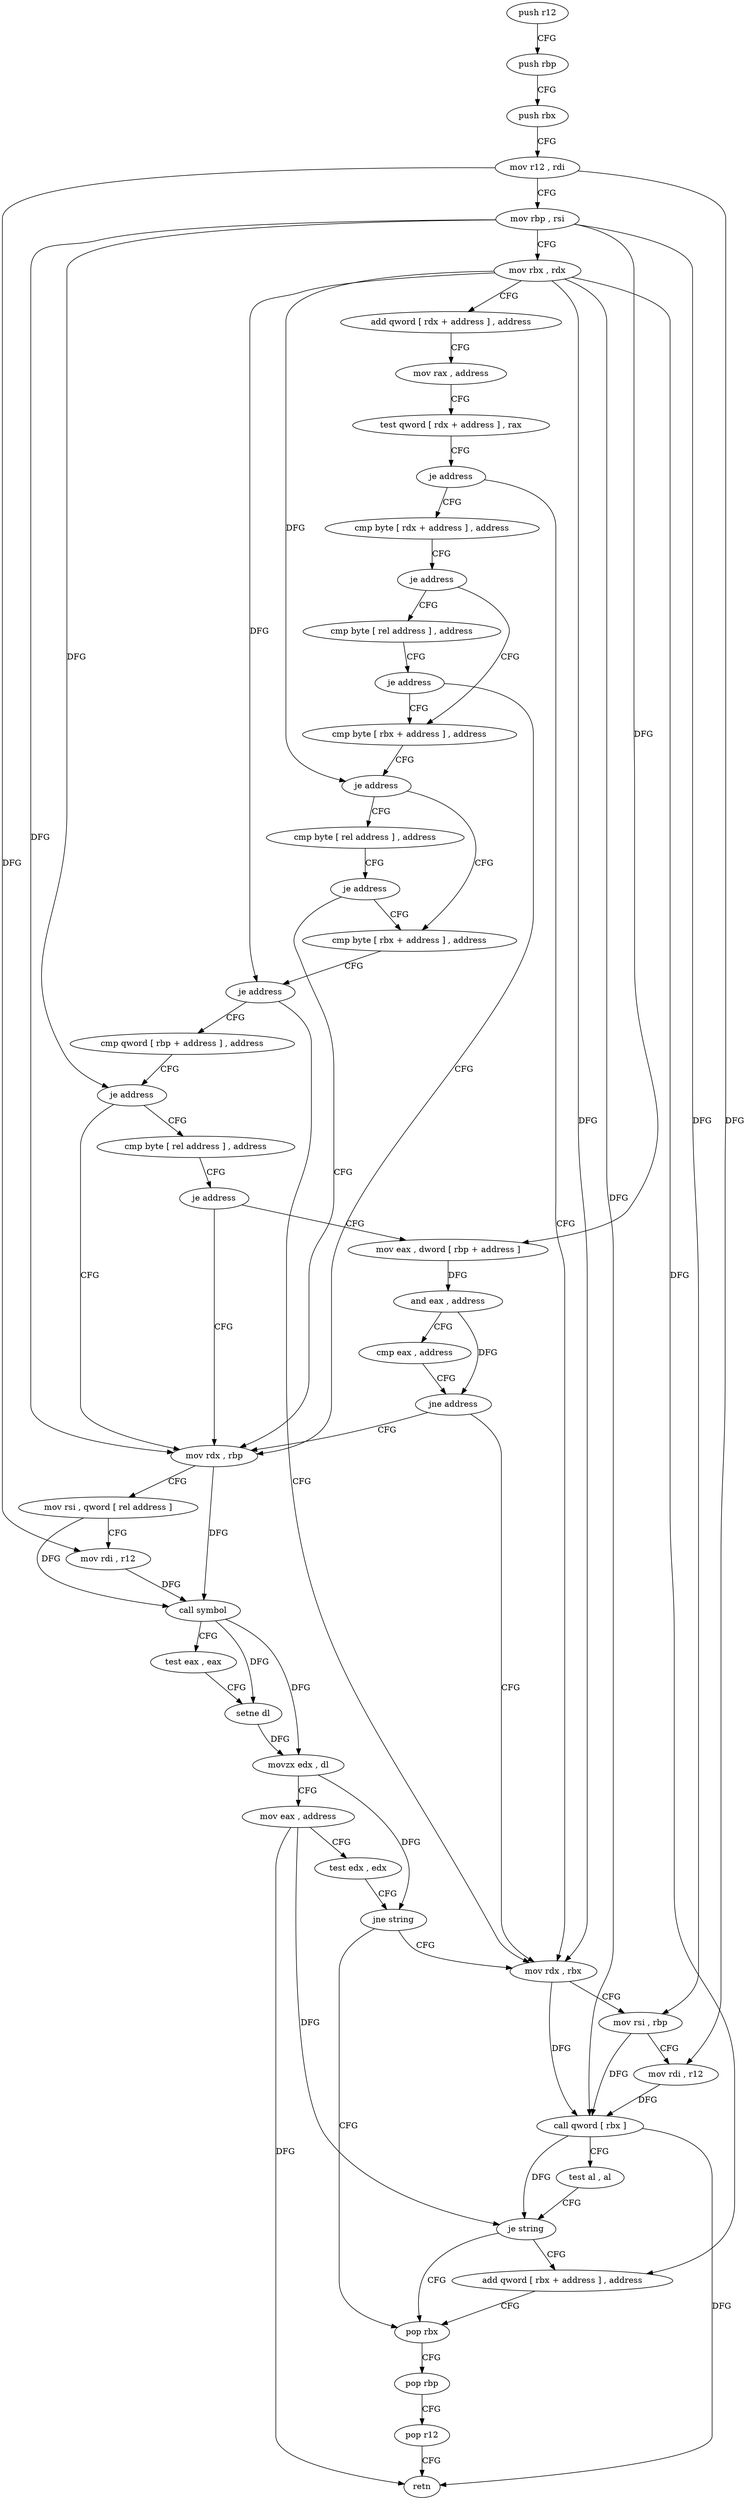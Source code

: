 digraph "func" {
"4232642" [label = "push r12" ]
"4232644" [label = "push rbp" ]
"4232645" [label = "push rbx" ]
"4232646" [label = "mov r12 , rdi" ]
"4232649" [label = "mov rbp , rsi" ]
"4232652" [label = "mov rbx , rdx" ]
"4232655" [label = "add qword [ rdx + address ] , address" ]
"4232663" [label = "mov rax , address" ]
"4232673" [label = "test qword [ rdx + address ] , rax" ]
"4232677" [label = "je address" ]
"4232781" [label = "mov rdx , rbx" ]
"4232679" [label = "cmp byte [ rdx + address ] , address" ]
"4232784" [label = "mov rsi , rbp" ]
"4232787" [label = "mov rdi , r12" ]
"4232790" [label = "call qword [ rbx ]" ]
"4232792" [label = "test al , al" ]
"4232794" [label = "je string" ]
"4232804" [label = "pop rbx" ]
"4232796" [label = "add qword [ rbx + address ] , address" ]
"4232683" [label = "je address" ]
"4232694" [label = "cmp byte [ rbx + address ] , address" ]
"4232685" [label = "cmp byte [ rel address ] , address" ]
"4232805" [label = "pop rbp" ]
"4232806" [label = "pop r12" ]
"4232808" [label = "retn" ]
"4232698" [label = "je address" ]
"4232709" [label = "cmp byte [ rbx + address ] , address" ]
"4232700" [label = "cmp byte [ rel address ] , address" ]
"4232692" [label = "je address" ]
"4232746" [label = "mov rdx , rbp" ]
"4232713" [label = "je address" ]
"4232715" [label = "cmp qword [ rbp + address ] , address" ]
"4232707" [label = "je address" ]
"4232749" [label = "mov rsi , qword [ rel address ]" ]
"4232756" [label = "mov rdi , r12" ]
"4232759" [label = "call symbol" ]
"4232764" [label = "test eax , eax" ]
"4232766" [label = "setne dl" ]
"4232769" [label = "movzx edx , dl" ]
"4232772" [label = "mov eax , address" ]
"4232777" [label = "test edx , edx" ]
"4232779" [label = "jne string" ]
"4232720" [label = "je address" ]
"4232722" [label = "cmp byte [ rel address ] , address" ]
"4232729" [label = "je address" ]
"4232731" [label = "mov eax , dword [ rbp + address ]" ]
"4232734" [label = "and eax , address" ]
"4232739" [label = "cmp eax , address" ]
"4232744" [label = "jne address" ]
"4232642" -> "4232644" [ label = "CFG" ]
"4232644" -> "4232645" [ label = "CFG" ]
"4232645" -> "4232646" [ label = "CFG" ]
"4232646" -> "4232649" [ label = "CFG" ]
"4232646" -> "4232787" [ label = "DFG" ]
"4232646" -> "4232756" [ label = "DFG" ]
"4232649" -> "4232652" [ label = "CFG" ]
"4232649" -> "4232784" [ label = "DFG" ]
"4232649" -> "4232746" [ label = "DFG" ]
"4232649" -> "4232720" [ label = "DFG" ]
"4232649" -> "4232731" [ label = "DFG" ]
"4232652" -> "4232655" [ label = "CFG" ]
"4232652" -> "4232781" [ label = "DFG" ]
"4232652" -> "4232790" [ label = "DFG" ]
"4232652" -> "4232796" [ label = "DFG" ]
"4232652" -> "4232698" [ label = "DFG" ]
"4232652" -> "4232713" [ label = "DFG" ]
"4232655" -> "4232663" [ label = "CFG" ]
"4232663" -> "4232673" [ label = "CFG" ]
"4232673" -> "4232677" [ label = "CFG" ]
"4232677" -> "4232781" [ label = "CFG" ]
"4232677" -> "4232679" [ label = "CFG" ]
"4232781" -> "4232784" [ label = "CFG" ]
"4232781" -> "4232790" [ label = "DFG" ]
"4232679" -> "4232683" [ label = "CFG" ]
"4232784" -> "4232787" [ label = "CFG" ]
"4232784" -> "4232790" [ label = "DFG" ]
"4232787" -> "4232790" [ label = "DFG" ]
"4232790" -> "4232792" [ label = "CFG" ]
"4232790" -> "4232794" [ label = "DFG" ]
"4232790" -> "4232808" [ label = "DFG" ]
"4232792" -> "4232794" [ label = "CFG" ]
"4232794" -> "4232804" [ label = "CFG" ]
"4232794" -> "4232796" [ label = "CFG" ]
"4232804" -> "4232805" [ label = "CFG" ]
"4232796" -> "4232804" [ label = "CFG" ]
"4232683" -> "4232694" [ label = "CFG" ]
"4232683" -> "4232685" [ label = "CFG" ]
"4232694" -> "4232698" [ label = "CFG" ]
"4232685" -> "4232692" [ label = "CFG" ]
"4232805" -> "4232806" [ label = "CFG" ]
"4232806" -> "4232808" [ label = "CFG" ]
"4232698" -> "4232709" [ label = "CFG" ]
"4232698" -> "4232700" [ label = "CFG" ]
"4232709" -> "4232713" [ label = "CFG" ]
"4232700" -> "4232707" [ label = "CFG" ]
"4232692" -> "4232746" [ label = "CFG" ]
"4232692" -> "4232694" [ label = "CFG" ]
"4232746" -> "4232749" [ label = "CFG" ]
"4232746" -> "4232759" [ label = "DFG" ]
"4232713" -> "4232781" [ label = "CFG" ]
"4232713" -> "4232715" [ label = "CFG" ]
"4232715" -> "4232720" [ label = "CFG" ]
"4232707" -> "4232746" [ label = "CFG" ]
"4232707" -> "4232709" [ label = "CFG" ]
"4232749" -> "4232756" [ label = "CFG" ]
"4232749" -> "4232759" [ label = "DFG" ]
"4232756" -> "4232759" [ label = "DFG" ]
"4232759" -> "4232764" [ label = "CFG" ]
"4232759" -> "4232766" [ label = "DFG" ]
"4232759" -> "4232769" [ label = "DFG" ]
"4232764" -> "4232766" [ label = "CFG" ]
"4232766" -> "4232769" [ label = "DFG" ]
"4232769" -> "4232772" [ label = "CFG" ]
"4232769" -> "4232779" [ label = "DFG" ]
"4232772" -> "4232777" [ label = "CFG" ]
"4232772" -> "4232794" [ label = "DFG" ]
"4232772" -> "4232808" [ label = "DFG" ]
"4232777" -> "4232779" [ label = "CFG" ]
"4232779" -> "4232804" [ label = "CFG" ]
"4232779" -> "4232781" [ label = "CFG" ]
"4232720" -> "4232746" [ label = "CFG" ]
"4232720" -> "4232722" [ label = "CFG" ]
"4232722" -> "4232729" [ label = "CFG" ]
"4232729" -> "4232746" [ label = "CFG" ]
"4232729" -> "4232731" [ label = "CFG" ]
"4232731" -> "4232734" [ label = "DFG" ]
"4232734" -> "4232739" [ label = "CFG" ]
"4232734" -> "4232744" [ label = "DFG" ]
"4232739" -> "4232744" [ label = "CFG" ]
"4232744" -> "4232781" [ label = "CFG" ]
"4232744" -> "4232746" [ label = "CFG" ]
}
